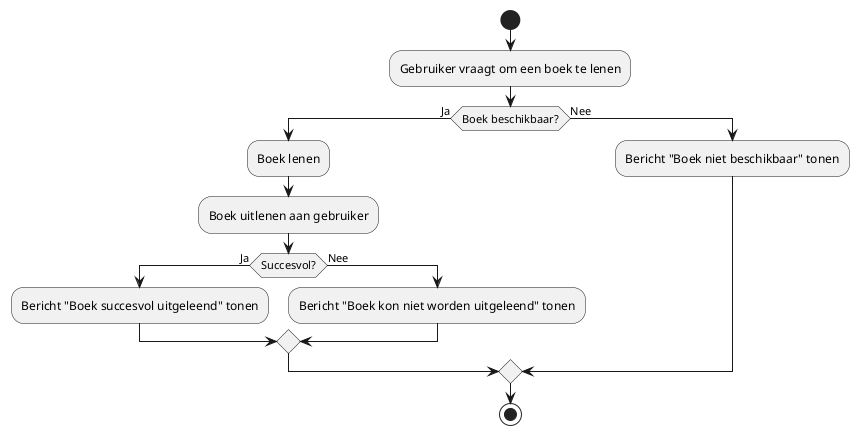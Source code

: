 @startuml
start
:Gebruiker vraagt om een boek te lenen;
if (Boek beschikbaar?) then (Ja)
  :Boek lenen;
  :Boek uitlenen aan gebruiker;
  if (Succesvol?) then (Ja)
    :Bericht "Boek succesvol uitgeleend" tonen;
  else (Nee)
    :Bericht "Boek kon niet worden uitgeleend" tonen;
  endif
else (Nee)
  :Bericht "Boek niet beschikbaar" tonen;
endif
stop
@enduml

@startuml
Start
:User asks to borrow a book;
if (Book available?) then (Yes)
   :Borrow a book;
   :Lend book to user;
   if (Successful?) then (Yes)
     :Show "Book successfully checked out" message;
   else (No)
     :Show message "Book could not be borrowed";
   endif
else (No)
   :Show "Book not available" message;
endif
Stop
@enduml